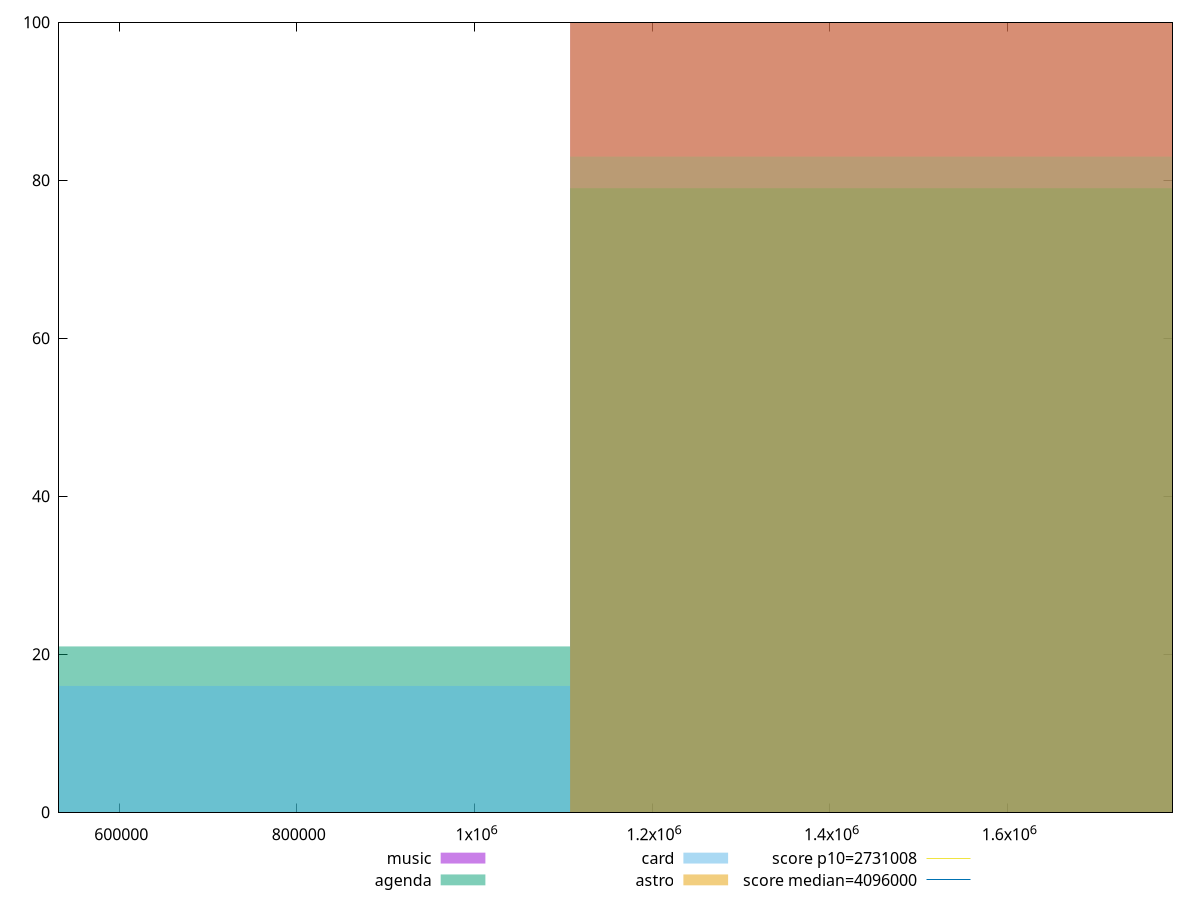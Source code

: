 reset

$music <<EOF
1477003.1409438022 100
EOF

$agenda <<EOF
1477003.1409438022 79
738501.5704719011 21
EOF

$card <<EOF
1477003.1409438022 83
738501.5704719011 16
EOF

$astro <<EOF
1477003.1409438022 100
EOF

set key outside below
set boxwidth 738501.5704719011
set xrange [532092:1786188]
set yrange [0:100]
set trange [0:100]
set style fill transparent solid 0.5 noborder

set parametric
set terminal svg size 640, 520 enhanced background rgb 'white'
set output "reports/report_00027_2021-02-24T12-40-31.850Z/total-byte-weight/comparison/histogram/all_raw.svg"

plot $music title "music" with boxes, \
     $agenda title "agenda" with boxes, \
     $card title "card" with boxes, \
     $astro title "astro" with boxes, \
     2731008,t title "score p10=2731008", \
     4096000,t title "score median=4096000"

reset
